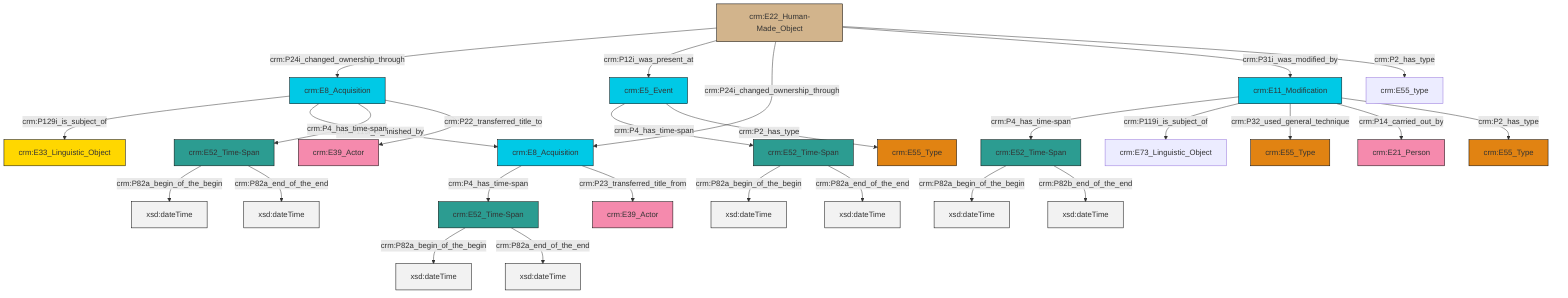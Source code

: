 graph TD
classDef Literal fill:#f2f2f2,stroke:#000000;
classDef CRM_Entity fill:#FFFFFF,stroke:#000000;
classDef Temporal_Entity fill:#00C9E6, stroke:#000000;
classDef Type fill:#E18312, stroke:#000000;
classDef Time-Span fill:#2C9C91, stroke:#000000;
classDef Appellation fill:#FFEB7F, stroke:#000000;
classDef Place fill:#008836, stroke:#000000;
classDef Persistent_Item fill:#B266B2, stroke:#000000;
classDef Conceptual_Object fill:#FFD700, stroke:#000000;
classDef Physical_Thing fill:#D2B48C, stroke:#000000;
classDef Actor fill:#f58aad, stroke:#000000;
classDef PC_Classes fill:#4ce600, stroke:#000000;
classDef Multi fill:#cccccc,stroke:#000000;

0["crm:E22_Human-Made_Object"]:::Physical_Thing -->|crm:P24i_changed_ownership_through| 1["crm:E8_Acquisition"]:::Temporal_Entity
2["crm:E52_Time-Span"]:::Time-Span -->|crm:P82a_begin_of_the_begin| 3[xsd:dateTime]:::Literal
4["crm:E11_Modification"]:::Temporal_Entity -->|crm:P4_has_time-span| 5["crm:E52_Time-Span"]:::Time-Span
4["crm:E11_Modification"]:::Temporal_Entity -->|crm:P119i_is_subject_of| 7["crm:E73_Linguistic_Object"]:::Default
9["crm:E5_Event"]:::Temporal_Entity -->|crm:P4_has_time-span| 10["crm:E52_Time-Span"]:::Time-Span
9["crm:E5_Event"]:::Temporal_Entity -->|crm:P2_has_type| 11["crm:E55_Type"]:::Type
5["crm:E52_Time-Span"]:::Time-Span -->|crm:P82a_begin_of_the_begin| 12[xsd:dateTime]:::Literal
4["crm:E11_Modification"]:::Temporal_Entity -->|crm:P32_used_general_technique| 13["crm:E55_Type"]:::Type
2["crm:E52_Time-Span"]:::Time-Span -->|crm:P82a_end_of_the_end| 15[xsd:dateTime]:::Literal
1["crm:E8_Acquisition"]:::Temporal_Entity -->|crm:P129i_is_subject_of| 16["crm:E33_Linguistic_Object"]:::Conceptual_Object
20["crm:E8_Acquisition"]:::Temporal_Entity -->|crm:P4_has_time-span| 21["crm:E52_Time-Span"]:::Time-Span
5["crm:E52_Time-Span"]:::Time-Span -->|crm:P82b_end_of_the_end| 22[xsd:dateTime]:::Literal
1["crm:E8_Acquisition"]:::Temporal_Entity -->|crm:P115i_is_finished_by| 20["crm:E8_Acquisition"]:::Temporal_Entity
0["crm:E22_Human-Made_Object"]:::Physical_Thing -->|crm:P12i_was_present_at| 9["crm:E5_Event"]:::Temporal_Entity
10["crm:E52_Time-Span"]:::Time-Span -->|crm:P82a_begin_of_the_begin| 23[xsd:dateTime]:::Literal
4["crm:E11_Modification"]:::Temporal_Entity -->|crm:P14_carried_out_by| 27["crm:E21_Person"]:::Actor
1["crm:E8_Acquisition"]:::Temporal_Entity -->|crm:P4_has_time-span| 2["crm:E52_Time-Span"]:::Time-Span
20["crm:E8_Acquisition"]:::Temporal_Entity -->|crm:P23_transferred_title_from| 28["crm:E39_Actor"]:::Actor
21["crm:E52_Time-Span"]:::Time-Span -->|crm:P82a_begin_of_the_begin| 29[xsd:dateTime]:::Literal
0["crm:E22_Human-Made_Object"]:::Physical_Thing -->|crm:P24i_changed_ownership_through| 20["crm:E8_Acquisition"]:::Temporal_Entity
10["crm:E52_Time-Span"]:::Time-Span -->|crm:P82a_end_of_the_end| 34[xsd:dateTime]:::Literal
0["crm:E22_Human-Made_Object"]:::Physical_Thing -->|crm:P31i_was_modified_by| 4["crm:E11_Modification"]:::Temporal_Entity
4["crm:E11_Modification"]:::Temporal_Entity -->|crm:P2_has_type| 30["crm:E55_Type"]:::Type
1["crm:E8_Acquisition"]:::Temporal_Entity -->|crm:P22_transferred_title_to| 35["crm:E39_Actor"]:::Actor
21["crm:E52_Time-Span"]:::Time-Span -->|crm:P82a_end_of_the_end| 42[xsd:dateTime]:::Literal
0["crm:E22_Human-Made_Object"]:::Physical_Thing -->|crm:P2_has_type| 24["crm:E55_type"]:::Default